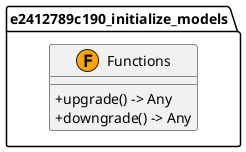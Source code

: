 @startuml
skinparam classAttributeIconSize 0

package "e2412789c190_initialize_models" {
  class Functions <<(F,orange)>> {
    + upgrade() -> Any
    + downgrade() -> Any
  }
}

' Relationships
@enduml